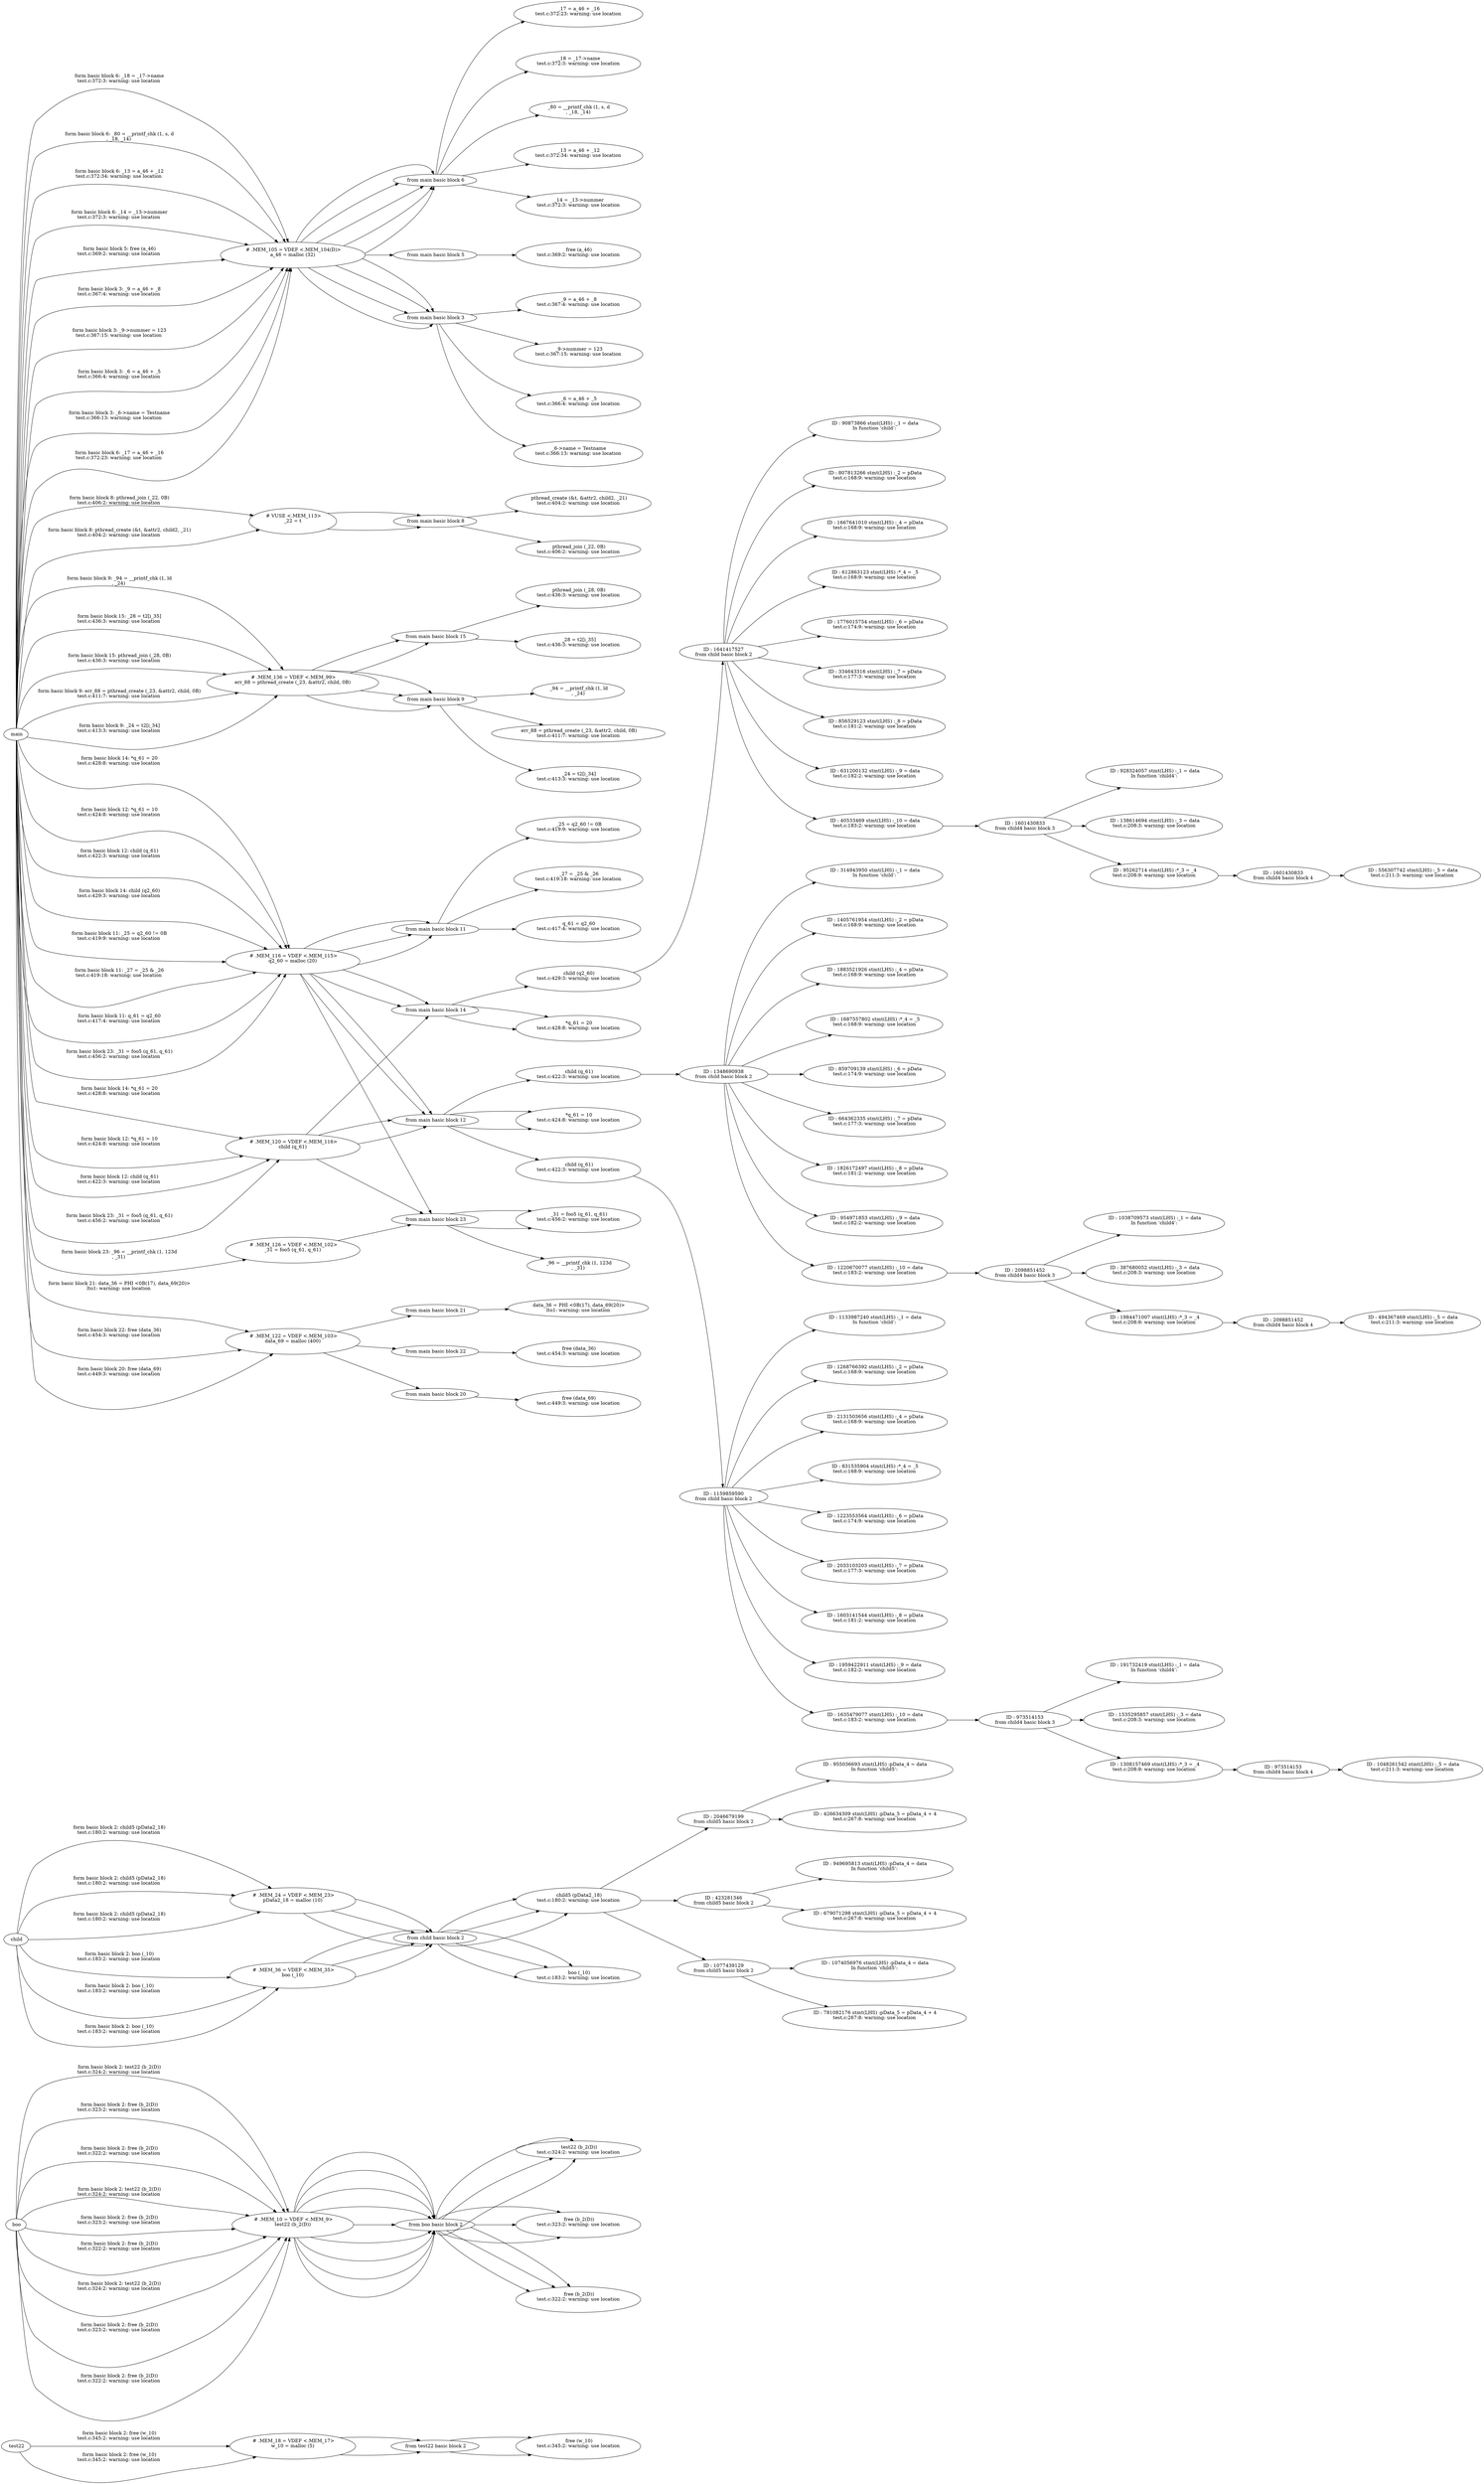 digraph {rankdir = LR; rank=same; nodesep=1.0; 


" test22
"->


" # .MEM_18 = VDEF <.MEM_17>
w_10 = malloc (5)

"

[label=" form basic block 2: free (w_10)
test.c:345:2: warning: use location

" ]

" # .MEM_18 = VDEF <.MEM_17>
w_10 = malloc (5)

"->

" from test22 basic block 2"

->" free (w_10)
test.c:345:2: warning: use location

"








" boo
"->


" # .MEM_10 = VDEF <.MEM_9>
test22 (b_2(D))

"

[label=" form basic block 2: test22 (b_2(D))
test.c:324:2: warning: use location
" ]

" # .MEM_10 = VDEF <.MEM_9>
test22 (b_2(D))

"->

" from boo basic block 2"

->" test22 (b_2(D))
test.c:324:2: warning: use location
"


" boo
"->


" # .MEM_10 = VDEF <.MEM_9>
test22 (b_2(D))

"

[label=" form basic block 2: free (b_2(D))
test.c:323:2: warning: use location

" ]

" # .MEM_10 = VDEF <.MEM_9>
test22 (b_2(D))

"->

" from boo basic block 2"

->" free (b_2(D))
test.c:323:2: warning: use location

"


" boo
"->


" # .MEM_10 = VDEF <.MEM_9>
test22 (b_2(D))

"

[label=" form basic block 2: free (b_2(D))
test.c:322:2: warning: use location

" ]

" # .MEM_10 = VDEF <.MEM_9>
test22 (b_2(D))

"->

" from boo basic block 2"

->" free (b_2(D))
test.c:322:2: warning: use location

"








" boo
"->


" # .MEM_10 = VDEF <.MEM_9>
test22 (b_2(D))

"

[label=" form basic block 2: test22 (b_2(D))
test.c:324:2: warning: use location
" ]

" # .MEM_10 = VDEF <.MEM_9>
test22 (b_2(D))

"->

" from boo basic block 2"

->" test22 (b_2(D))
test.c:324:2: warning: use location
"


" boo
"->


" # .MEM_10 = VDEF <.MEM_9>
test22 (b_2(D))

"

[label=" form basic block 2: free (b_2(D))
test.c:323:2: warning: use location

" ]

" # .MEM_10 = VDEF <.MEM_9>
test22 (b_2(D))

"->

" from boo basic block 2"

->" free (b_2(D))
test.c:323:2: warning: use location

"


" boo
"->


" # .MEM_10 = VDEF <.MEM_9>
test22 (b_2(D))

"

[label=" form basic block 2: free (b_2(D))
test.c:322:2: warning: use location

" ]

" # .MEM_10 = VDEF <.MEM_9>
test22 (b_2(D))

"->

" from boo basic block 2"

->" free (b_2(D))
test.c:322:2: warning: use location

"











" child
"->


" # .MEM_24 = VDEF <.MEM_23>
pData2_18 = malloc (10)

"

[label=" form basic block 2: child5 (pData2_18)
test.c:180:2: warning: use location

" ]

" # .MEM_24 = VDEF <.MEM_23>
pData2_18 = malloc (10)

"->

" from child basic block 2"

->" child5 (pData2_18)
test.c:180:2: warning: use location

"


->"ID : 2046679199
from child5 basic block 2"->

" ID : 955036693 stmt(LHS) :pData_4 = data
In function ‘child5’:

"


"ID : 2046679199
from child5 basic block 2"->

" ID : 426634309 stmt(LHS) :pData_5 = pData_4 + 4
test.c:267:8: warning: use location

"














" child
"->


" # .MEM_36 = VDEF <.MEM_35>
boo (_10)

"

[label=" form basic block 2: boo (_10)
test.c:183:2: warning: use location
" ]

" # .MEM_36 = VDEF <.MEM_35>
boo (_10)

"->

" from child basic block 2"

->" boo (_10)
test.c:183:2: warning: use location
"











" child
"->


" # .MEM_24 = VDEF <.MEM_23>
pData2_18 = malloc (10)

"

[label=" form basic block 2: child5 (pData2_18)
test.c:180:2: warning: use location

" ]

" # .MEM_24 = VDEF <.MEM_23>
pData2_18 = malloc (10)

"->

" from child basic block 2"

->" child5 (pData2_18)
test.c:180:2: warning: use location

"


->"ID : 423281346
from child5 basic block 2"->

" ID : 949695813 stmt(LHS) :pData_4 = data
In function ‘child5’:

"


"ID : 423281346
from child5 basic block 2"->

" ID : 679071298 stmt(LHS) :pData_5 = pData_4 + 4
test.c:267:8: warning: use location

"














" child
"->


" # .MEM_36 = VDEF <.MEM_35>
boo (_10)

"

[label=" form basic block 2: boo (_10)
test.c:183:2: warning: use location
" ]

" # .MEM_36 = VDEF <.MEM_35>
boo (_10)

"->

" from child basic block 2"

->" boo (_10)
test.c:183:2: warning: use location
"








" test22
"->


" # .MEM_18 = VDEF <.MEM_17>
w_10 = malloc (5)

"

[label=" form basic block 2: free (w_10)
test.c:345:2: warning: use location

" ]

" # .MEM_18 = VDEF <.MEM_17>
w_10 = malloc (5)

"->

" from test22 basic block 2"

->" free (w_10)
test.c:345:2: warning: use location

"








" boo
"->


" # .MEM_10 = VDEF <.MEM_9>
test22 (b_2(D))

"

[label=" form basic block 2: test22 (b_2(D))
test.c:324:2: warning: use location
" ]

" # .MEM_10 = VDEF <.MEM_9>
test22 (b_2(D))

"->

" from boo basic block 2"

->" test22 (b_2(D))
test.c:324:2: warning: use location
"


" boo
"->


" # .MEM_10 = VDEF <.MEM_9>
test22 (b_2(D))

"

[label=" form basic block 2: free (b_2(D))
test.c:323:2: warning: use location

" ]

" # .MEM_10 = VDEF <.MEM_9>
test22 (b_2(D))

"->

" from boo basic block 2"

->" free (b_2(D))
test.c:323:2: warning: use location

"


" boo
"->


" # .MEM_10 = VDEF <.MEM_9>
test22 (b_2(D))

"

[label=" form basic block 2: free (b_2(D))
test.c:322:2: warning: use location

" ]

" # .MEM_10 = VDEF <.MEM_9>
test22 (b_2(D))

"->

" from boo basic block 2"

->" free (b_2(D))
test.c:322:2: warning: use location

"











" child
"->


" # .MEM_24 = VDEF <.MEM_23>
pData2_18 = malloc (10)

"

[label=" form basic block 2: child5 (pData2_18)
test.c:180:2: warning: use location

" ]

" # .MEM_24 = VDEF <.MEM_23>
pData2_18 = malloc (10)

"->

" from child basic block 2"

->" child5 (pData2_18)
test.c:180:2: warning: use location

"


->"ID : 1077439129
from child5 basic block 2"->

" ID : 1074056976 stmt(LHS) :pData_4 = data
In function ‘child5’:

"


"ID : 1077439129
from child5 basic block 2"->

" ID : 781082176 stmt(LHS) :pData_5 = pData_4 + 4
test.c:267:8: warning: use location

"














" child
"->


" # .MEM_36 = VDEF <.MEM_35>
boo (_10)

"

[label=" form basic block 2: boo (_10)
test.c:183:2: warning: use location
" ]

" # .MEM_36 = VDEF <.MEM_35>
boo (_10)

"->

" from child basic block 2"

->" boo (_10)
test.c:183:2: warning: use location
"








" main
"->


" # .MEM_105 = VDEF <.MEM_104(D)>
a_46 = malloc (32)

"

[label=" form basic block 6: _17 = a_46 + _16
test.c:372:23: warning: use location

" ]

" # .MEM_105 = VDEF <.MEM_104(D)>
a_46 = malloc (32)

"->

" from main basic block 6"

->" _17 = a_46 + _16
test.c:372:23: warning: use location

"

" main
"->


" # .MEM_105 = VDEF <.MEM_104(D)>
a_46 = malloc (32)

"

[label=" form basic block 6: _18 = _17->name
test.c:372:3: warning: use location

" ]

" # .MEM_105 = VDEF <.MEM_104(D)>
a_46 = malloc (32)

"->

" from main basic block 6"

->" _18 = _17->name
test.c:372:3: warning: use location

"

" main
"->


" # .MEM_105 = VDEF <.MEM_104(D)>
a_46 = malloc (32)

"

[label=" form basic block 6: _80 = __printf_chk (1, s, d
, _18, _14)
" ]

" # .MEM_105 = VDEF <.MEM_104(D)>
a_46 = malloc (32)

"->

" from main basic block 6"

->" _80 = __printf_chk (1, s, d
, _18, _14)
"


" main
"->


" # .MEM_105 = VDEF <.MEM_104(D)>
a_46 = malloc (32)

"

[label=" form basic block 6: _13 = a_46 + _12
test.c:372:34: warning: use location

" ]

" # .MEM_105 = VDEF <.MEM_104(D)>
a_46 = malloc (32)

"->

" from main basic block 6"

->" _13 = a_46 + _12
test.c:372:34: warning: use location

"

" main
"->


" # .MEM_105 = VDEF <.MEM_104(D)>
a_46 = malloc (32)

"

[label=" form basic block 6: _14 = _13->nummer
test.c:372:3: warning: use location

" ]

" # .MEM_105 = VDEF <.MEM_104(D)>
a_46 = malloc (32)

"->

" from main basic block 6"

->" _14 = _13->nummer
test.c:372:3: warning: use location

"

" main
"->


" # .MEM_105 = VDEF <.MEM_104(D)>
a_46 = malloc (32)

"

[label=" form basic block 5: free (a_46)
test.c:369:2: warning: use location

" ]

" # .MEM_105 = VDEF <.MEM_104(D)>
a_46 = malloc (32)

"->

" from main basic block 5"

->" free (a_46)
test.c:369:2: warning: use location

"


" main
"->


" # .MEM_105 = VDEF <.MEM_104(D)>
a_46 = malloc (32)

"

[label=" form basic block 3: _9 = a_46 + _8
test.c:367:4: warning: use location

" ]

" # .MEM_105 = VDEF <.MEM_104(D)>
a_46 = malloc (32)

"->

" from main basic block 3"

->" _9 = a_46 + _8
test.c:367:4: warning: use location

"

" main
"->


" # .MEM_105 = VDEF <.MEM_104(D)>
a_46 = malloc (32)

"

[label=" form basic block 3: _9->nummer = 123
test.c:367:15: warning: use location

" ]

" # .MEM_105 = VDEF <.MEM_104(D)>
a_46 = malloc (32)

"->

" from main basic block 3"

->" _9->nummer = 123
test.c:367:15: warning: use location

"

" main
"->


" # .MEM_105 = VDEF <.MEM_104(D)>
a_46 = malloc (32)

"

[label=" form basic block 3: _6 = a_46 + _5
test.c:366:4: warning: use location

" ]

" # .MEM_105 = VDEF <.MEM_104(D)>
a_46 = malloc (32)

"->

" from main basic block 3"

->" _6 = a_46 + _5
test.c:366:4: warning: use location

"

" main
"->


" # .MEM_105 = VDEF <.MEM_104(D)>
a_46 = malloc (32)

"

[label=" form basic block 3: _6->name = Testname
test.c:366:13: warning: use location

" ]

" # .MEM_105 = VDEF <.MEM_104(D)>
a_46 = malloc (32)

"->

" from main basic block 3"

->" _6->name = Testname
test.c:366:13: warning: use location

"








" main
"->


" # VUSE <.MEM_113>
_22 = t

"

[label=" form basic block 8: pthread_create (&t, &attr2, child2, _21)
test.c:404:2: warning: use location

" ]

" # VUSE <.MEM_113>
_22 = t

"->

" from main basic block 8"

->" pthread_create (&t, &attr2, child2, _21)
test.c:404:2: warning: use location

"


" main
"->


" # VUSE <.MEM_113>
_22 = t

"

[label=" form basic block 8: pthread_join (_22, 0B)
test.c:406:2: warning: use location
" ]

" # VUSE <.MEM_113>
_22 = t

"->

" from main basic block 8"

->" pthread_join (_22, 0B)
test.c:406:2: warning: use location
"








" main
"->


" # .MEM_136 = VDEF <.MEM_99>
err_88 = pthread_create (_23, &attr2, child, 0B)

"

[label=" form basic block 9: _24 = t2[i_34]
test.c:413:3: warning: use location

" ]

" # .MEM_136 = VDEF <.MEM_99>
err_88 = pthread_create (_23, &attr2, child, 0B)

"->

" from main basic block 9"

->" _24 = t2[i_34]
test.c:413:3: warning: use location

"

" main
"->


" # .MEM_136 = VDEF <.MEM_99>
err_88 = pthread_create (_23, &attr2, child, 0B)

"

[label=" form basic block 9: _94 = __printf_chk (1, ld
, _24)
" ]

" # .MEM_136 = VDEF <.MEM_99>
err_88 = pthread_create (_23, &attr2, child, 0B)

"->

" from main basic block 9"

->" _94 = __printf_chk (1, ld
, _24)
"


" main
"->


" # .MEM_136 = VDEF <.MEM_99>
err_88 = pthread_create (_23, &attr2, child, 0B)

"

[label=" form basic block 15: _28 = t2[i_35]
test.c:436:3: warning: use location

" ]

" # .MEM_136 = VDEF <.MEM_99>
err_88 = pthread_create (_23, &attr2, child, 0B)

"->

" from main basic block 15"

->" _28 = t2[i_35]
test.c:436:3: warning: use location

"

" main
"->


" # .MEM_136 = VDEF <.MEM_99>
err_88 = pthread_create (_23, &attr2, child, 0B)

"

[label=" form basic block 15: pthread_join (_28, 0B)
test.c:436:3: warning: use location

" ]

" # .MEM_136 = VDEF <.MEM_99>
err_88 = pthread_create (_23, &attr2, child, 0B)

"->

" from main basic block 15"

->" pthread_join (_28, 0B)
test.c:436:3: warning: use location

"


" main
"->


" # .MEM_136 = VDEF <.MEM_99>
err_88 = pthread_create (_23, &attr2, child, 0B)

"

[label=" form basic block 9: err_88 = pthread_create (_23, &attr2, child, 0B)
test.c:411:7: warning: use location
" ]

" # .MEM_136 = VDEF <.MEM_99>
err_88 = pthread_create (_23, &attr2, child, 0B)

"->

" from main basic block 9"

->" err_88 = pthread_create (_23, &attr2, child, 0B)
test.c:411:7: warning: use location
"














" main
"->


" # .MEM_116 = VDEF <.MEM_115>
q2_60 = malloc (20)

"

[label=" form basic block 14: child (q2_60)
test.c:429:3: warning: use location

" ]

" # .MEM_116 = VDEF <.MEM_115>
q2_60 = malloc (20)

"->

" from main basic block 14"

->" child (q2_60)
test.c:429:3: warning: use location

"


->"ID : 1641417527
from child basic block 2"->

" ID : 90873866 stmt(LHS) :_1 = data
In function ‘child’:

"


"ID : 1641417527
from child basic block 2"->

" ID : 807813266 stmt(LHS) :_2 = pData
test.c:168:9: warning: use location

"


"ID : 1641417527
from child basic block 2"->

" ID : 1667641010 stmt(LHS) :_4 = pData
test.c:168:9: warning: use location

"


"ID : 1641417527
from child basic block 2"->

" ID : 612863123 stmt(LHS) :*_4 = _5
test.c:168:9: warning: use location

"


"ID : 1641417527
from child basic block 2"->

" ID : 1776015754 stmt(LHS) :_6 = pData
test.c:174:9: warning: use location

"


"ID : 1641417527
from child basic block 2"->

" ID : 334643316 stmt(LHS) :_7 = pData
test.c:177:3: warning: use location

"


"ID : 1641417527
from child basic block 2"->

" ID : 856529123 stmt(LHS) :_8 = pData
test.c:181:2: warning: use location

"


"ID : 1641417527
from child basic block 2"->

" ID : 631200132 stmt(LHS) :_9 = data
test.c:182:2: warning: use location

"


"ID : 1641417527
from child basic block 2"->

" ID : 40533469 stmt(LHS) :_10 = data
test.c:183:2: warning: use location

"


->"ID : 1601430833
from child4 basic block 3"->

" ID : 928324057 stmt(LHS) :_1 = data
In function ‘child4’:

"


"ID : 1601430833
from child4 basic block 3"->

" ID : 138614694 stmt(LHS) :_3 = data
test.c:208:3: warning: use location

"


"ID : 1601430833
from child4 basic block 3"->

" ID : 95262714 stmt(LHS) :*_3 = _4
test.c:208:9: warning: use location

"


->"ID : 1601430833
from child4 basic block 4"->

" ID : 556307742 stmt(LHS) :_5 = data
test.c:211:3: warning: use location

"


" main
"->


" # .MEM_116 = VDEF <.MEM_115>
q2_60 = malloc (20)

"

[label=" form basic block 11: _25 = q2_60 != 0B
test.c:419:9: warning: use location

" ]

" # .MEM_116 = VDEF <.MEM_115>
q2_60 = malloc (20)

"->

" from main basic block 11"

->" _25 = q2_60 != 0B
test.c:419:9: warning: use location

"

" main
"->


" # .MEM_116 = VDEF <.MEM_115>
q2_60 = malloc (20)

"

[label=" form basic block 11: _27 = _25 & _26
test.c:419:18: warning: use location

" ]

" # .MEM_116 = VDEF <.MEM_115>
q2_60 = malloc (20)

"->

" from main basic block 11"

->" _27 = _25 & _26
test.c:419:18: warning: use location

"

" main
"->


" # .MEM_116 = VDEF <.MEM_115>
q2_60 = malloc (20)

"

[label=" form basic block 11: q_61 = q2_60
test.c:417:4: warning: use location

" ]

" # .MEM_116 = VDEF <.MEM_115>
q2_60 = malloc (20)

"->

" from main basic block 11"

->" q_61 = q2_60
test.c:417:4: warning: use location

"

" main
"->


" # .MEM_116 = VDEF <.MEM_115>
q2_60 = malloc (20)

"

[label=" form basic block 23: _31 = foo5 (q_61, q_61)
test.c:456:2: warning: use location

" ]

" # .MEM_116 = VDEF <.MEM_115>
q2_60 = malloc (20)

"->

" from main basic block 23"

->" _31 = foo5 (q_61, q_61)
test.c:456:2: warning: use location

"


" main
"->


" # .MEM_116 = VDEF <.MEM_115>
q2_60 = malloc (20)

"

[label=" form basic block 14: *q_61 = 20
test.c:428:8: warning: use location

" ]

" # .MEM_116 = VDEF <.MEM_115>
q2_60 = malloc (20)

"->

" from main basic block 14"

->" *q_61 = 20
test.c:428:8: warning: use location

"

" main
"->


" # .MEM_116 = VDEF <.MEM_115>
q2_60 = malloc (20)

"

[label=" form basic block 12: *q_61 = 10
test.c:424:8: warning: use location

" ]

" # .MEM_116 = VDEF <.MEM_115>
q2_60 = malloc (20)

"->

" from main basic block 12"

->" *q_61 = 10
test.c:424:8: warning: use location

"

" main
"->


" # .MEM_116 = VDEF <.MEM_115>
q2_60 = malloc (20)

"

[label=" form basic block 12: child (q_61)
test.c:422:3: warning: use location

" ]

" # .MEM_116 = VDEF <.MEM_115>
q2_60 = malloc (20)

"->

" from main basic block 12"

->" child (q_61)
test.c:422:3: warning: use location

"


->"ID : 1159859590
from child basic block 2"->

" ID : 1133987240 stmt(LHS) :_1 = data
In function ‘child’:

"


"ID : 1159859590
from child basic block 2"->

" ID : 1268766392 stmt(LHS) :_2 = pData
test.c:168:9: warning: use location

"


"ID : 1159859590
from child basic block 2"->

" ID : 2131503656 stmt(LHS) :_4 = pData
test.c:168:9: warning: use location

"


"ID : 1159859590
from child basic block 2"->

" ID : 831535904 stmt(LHS) :*_4 = _5
test.c:168:9: warning: use location

"


"ID : 1159859590
from child basic block 2"->

" ID : 1223553564 stmt(LHS) :_6 = pData
test.c:174:9: warning: use location

"


"ID : 1159859590
from child basic block 2"->

" ID : 2033103203 stmt(LHS) :_7 = pData
test.c:177:3: warning: use location

"


"ID : 1159859590
from child basic block 2"->

" ID : 1603141544 stmt(LHS) :_8 = pData
test.c:181:2: warning: use location

"


"ID : 1159859590
from child basic block 2"->

" ID : 1959422911 stmt(LHS) :_9 = data
test.c:182:2: warning: use location

"


"ID : 1159859590
from child basic block 2"->

" ID : 1635479077 stmt(LHS) :_10 = data
test.c:183:2: warning: use location

"


->"ID : 973514153
from child4 basic block 3"->

" ID : 191732419 stmt(LHS) :_1 = data
In function ‘child4’:

"


"ID : 973514153
from child4 basic block 3"->

" ID : 1535295857 stmt(LHS) :_3 = data
test.c:208:3: warning: use location

"


"ID : 973514153
from child4 basic block 3"->

" ID : 1308157469 stmt(LHS) :*_3 = _4
test.c:208:9: warning: use location

"


->"ID : 973514153
from child4 basic block 4"->

" ID : 1048261542 stmt(LHS) :_5 = data
test.c:211:3: warning: use location

"








" main
"->


" # .MEM_122 = VDEF <.MEM_103>
data_69 = malloc (400)

"

[label=" form basic block 21: data_36 = PHI <0B(17), data_69(20)>
lto1: warning: use location
" ]

" # .MEM_122 = VDEF <.MEM_103>
data_69 = malloc (400)

"->

" from main basic block 21"

->" data_36 = PHI <0B(17), data_69(20)>
lto1: warning: use location
"


" main
"->


" # .MEM_122 = VDEF <.MEM_103>
data_69 = malloc (400)

"

[label=" form basic block 22: free (data_36)
test.c:454:3: warning: use location

" ]

" # .MEM_122 = VDEF <.MEM_103>
data_69 = malloc (400)

"->

" from main basic block 22"

->" free (data_36)
test.c:454:3: warning: use location

"


" main
"->


" # .MEM_122 = VDEF <.MEM_103>
data_69 = malloc (400)

"

[label=" form basic block 20: free (data_69)
test.c:449:3: warning: use location

" ]

" # .MEM_122 = VDEF <.MEM_103>
data_69 = malloc (400)

"->

" from main basic block 20"

->" free (data_69)
test.c:449:3: warning: use location

"











" main
"->


" # .MEM_120 = VDEF <.MEM_116>
child (q_61)

"

[label=" form basic block 23: _31 = foo5 (q_61, q_61)
test.c:456:2: warning: use location

" ]

" # .MEM_120 = VDEF <.MEM_116>
child (q_61)

"->

" from main basic block 23"

->" _31 = foo5 (q_61, q_61)
test.c:456:2: warning: use location

"


" main
"->


" # .MEM_120 = VDEF <.MEM_116>
child (q_61)

"

[label=" form basic block 14: *q_61 = 20
test.c:428:8: warning: use location

" ]

" # .MEM_120 = VDEF <.MEM_116>
child (q_61)

"->

" from main basic block 14"

->" *q_61 = 20
test.c:428:8: warning: use location

"

" main
"->


" # .MEM_120 = VDEF <.MEM_116>
child (q_61)

"

[label=" form basic block 12: *q_61 = 10
test.c:424:8: warning: use location

" ]

" # .MEM_120 = VDEF <.MEM_116>
child (q_61)

"->

" from main basic block 12"

->" *q_61 = 10
test.c:424:8: warning: use location

"

" main
"->


" # .MEM_120 = VDEF <.MEM_116>
child (q_61)

"

[label=" form basic block 12: child (q_61)
test.c:422:3: warning: use location
" ]

" # .MEM_120 = VDEF <.MEM_116>
child (q_61)

"->

" from main basic block 12"

->" child (q_61)
test.c:422:3: warning: use location
"


->"ID : 1348690938
from child basic block 2"->

" ID : 314943950 stmt(LHS) :_1 = data
In function ‘child’:

"


"ID : 1348690938
from child basic block 2"->

" ID : 1405761954 stmt(LHS) :_2 = pData
test.c:168:9: warning: use location

"


"ID : 1348690938
from child basic block 2"->

" ID : 1883521926 stmt(LHS) :_4 = pData
test.c:168:9: warning: use location

"


"ID : 1348690938
from child basic block 2"->

" ID : 1687557802 stmt(LHS) :*_4 = _5
test.c:168:9: warning: use location

"


"ID : 1348690938
from child basic block 2"->

" ID : 859709139 stmt(LHS) :_6 = pData
test.c:174:9: warning: use location

"


"ID : 1348690938
from child basic block 2"->

" ID : 664362335 stmt(LHS) :_7 = pData
test.c:177:3: warning: use location

"


"ID : 1348690938
from child basic block 2"->

" ID : 1826172497 stmt(LHS) :_8 = pData
test.c:181:2: warning: use location

"


"ID : 1348690938
from child basic block 2"->

" ID : 954971853 stmt(LHS) :_9 = data
test.c:182:2: warning: use location

"


"ID : 1348690938
from child basic block 2"->

" ID : 1220670077 stmt(LHS) :_10 = data
test.c:183:2: warning: use location

"


->"ID : 2098851452
from child4 basic block 3"->

" ID : 1038709573 stmt(LHS) :_1 = data
In function ‘child4’:

"


"ID : 2098851452
from child4 basic block 3"->

" ID : 387680052 stmt(LHS) :_3 = data
test.c:208:3: warning: use location

"


"ID : 2098851452
from child4 basic block 3"->

" ID : 1984471007 stmt(LHS) :*_3 = _4
test.c:208:9: warning: use location

"


->"ID : 2098851452
from child4 basic block 4"->

" ID : 494367469 stmt(LHS) :_5 = data
test.c:211:3: warning: use location

"








" main
"->


" # .MEM_126 = VDEF <.MEM_102>
_31 = foo5 (q_61, q_61)

"

[label=" form basic block 23: _96 = __printf_chk (1, 123d
, _31)
" ]

" # .MEM_126 = VDEF <.MEM_102>
_31 = foo5 (q_61, q_61)

"->

" from main basic block 23"

->" _96 = __printf_chk (1, 123d
, _31)
" }
